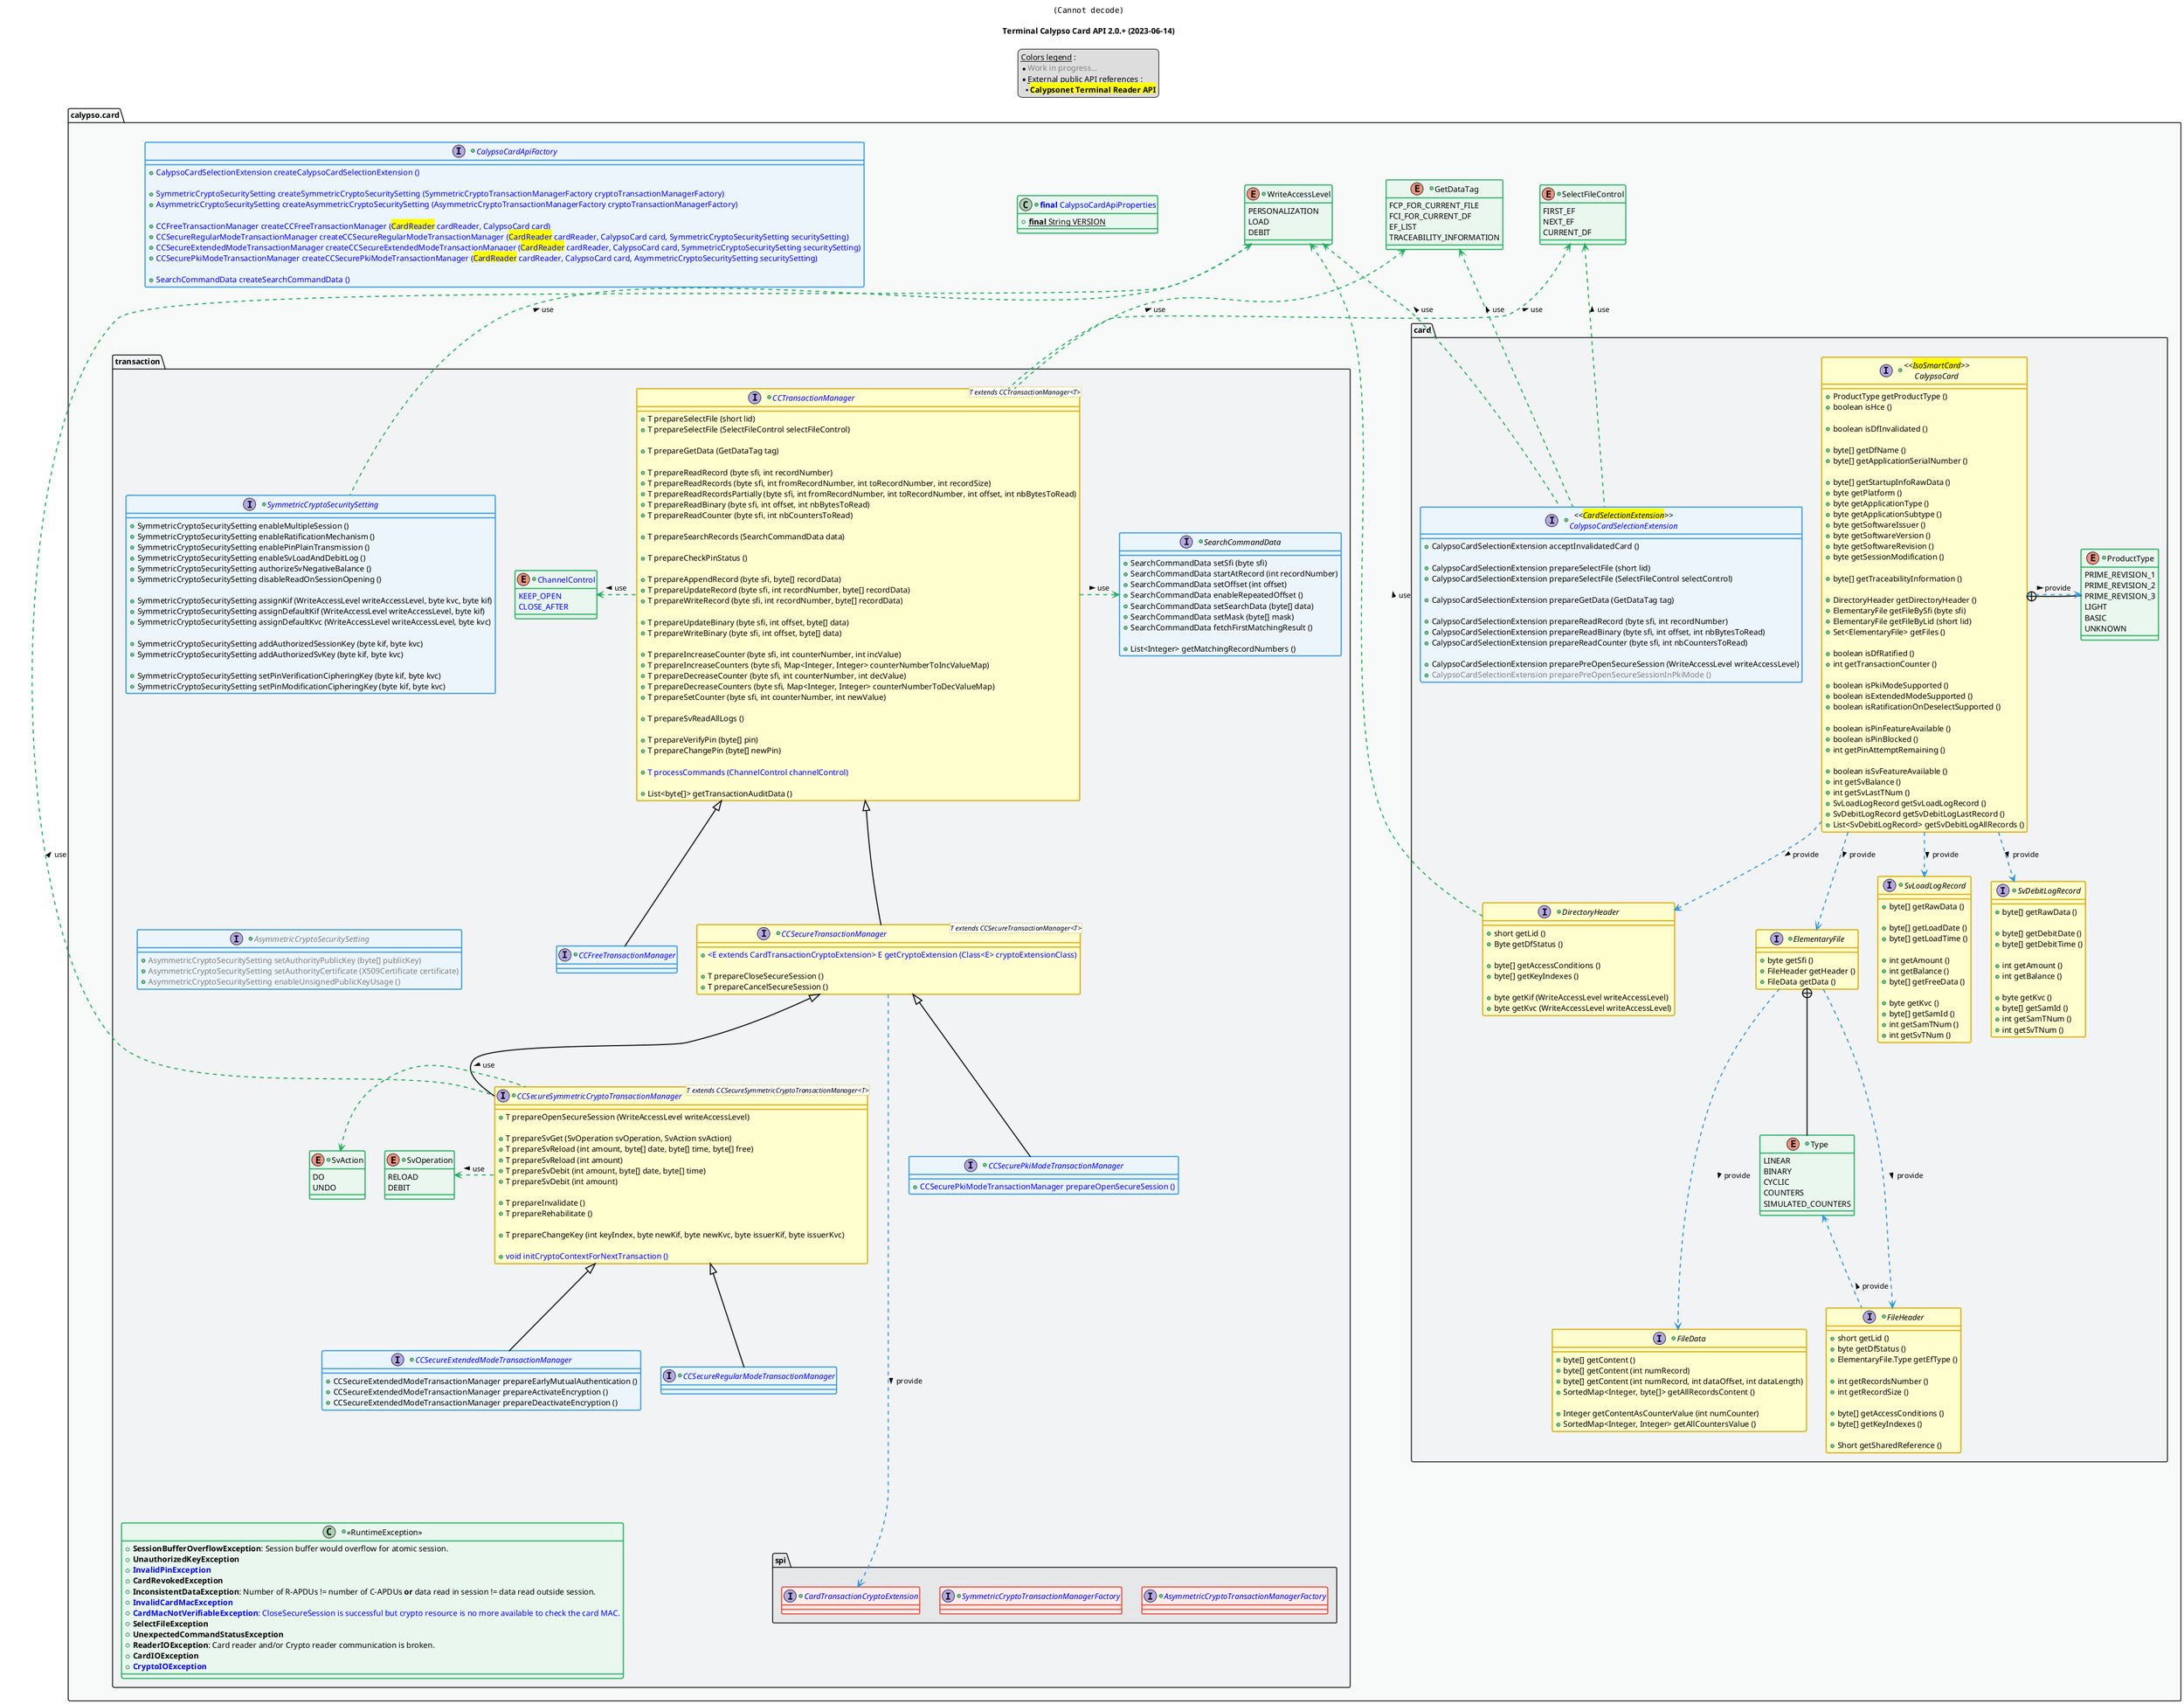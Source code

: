 @startuml
title
    <img:../assets/logo.svg{scale=0.2}>

    Terminal Calypso Card API 2.0.+ (2023-06-14)
end title

' == THEME ==

'Couleurs issues de : https://htmlcolorcodes.com/fr/tableau-de-couleur/tableau-de-couleur-design-plat/
!define C_GREY1 F8F9F9
!define C_GREY2 F2F3F4
!define C_GREY3 E5E7E9
!define C_GREY4 D7DBDD
!define C_GREY5 CACFD2
!define C_GREY6 BDC3C7
!define C_LINK 3498DB
!define C_USE 27AE60
!define C_THROW 2C3E50

' -- Styles that don't work with new version of plantuml --
skinparam stereotypeABorderColor #A9DCDF
skinparam stereotypeIBorderColor #B4A7E5
skinparam stereotypeCBorderColor #ADD1B2
skinparam stereotypeEBorderColor #EB93DF
' -- END --

skinparam ClassBorderThickness 2
skinparam ArrowThickness 2

' Yellow
skinparam ClassBackgroundColor #FEFECE
skinparam ClassBorderColor #D4AC0D
' Red
skinparam ClassBackgroundColor<<red>> #FDEDEC
skinparam ClassBorderColor<<red>> #E74C3C
hide <<red>> stereotype
' Purple
skinparam ClassBackgroundColor<<purple>> #F4ECF7
skinparam ClassBorderColor<<purple>> #8E44AD
hide <<purple>> stereotype
' blue
skinparam ClassBackgroundColor<<blue>> #EBF5FB
skinparam ClassBorderColor<<blue>> #3498DB
hide <<blue>> stereotype
' Green
skinparam ClassBackgroundColor<<green>> #E9F7EF
skinparam ClassBorderColor<<green>> #27AE60
hide <<green>> stereotype
' Grey
skinparam ClassBackgroundColor<<grey>> #EAECEE
skinparam ClassBorderColor<<grey>> #2C3E50
hide <<grey>> stereotype

' == CONTENT ==

legend top
    __Colors legend__ :
    * <color:grey>Work in progress...
    * __External public API references__ :
    ** <back:yellow>**Calypsonet Terminal Reader API**</back>
end legend

package "calypso.card" as calypsoCard {

+class "<color:blue>**final** CalypsoCardApiProperties" as ApiProperties <<green>> {
    +{static} **final** String VERSION
}
+interface "<color:blue>CalypsoCardApiFactory" as CalypsoCardApiFactory <<blue>> {
    +<color:blue>CalypsoCardSelectionExtension createCalypsoCardSelectionExtension ()

    +<color:blue>SymmetricCryptoSecuritySetting createSymmetricCryptoSecuritySetting (SymmetricCryptoTransactionManagerFactory cryptoTransactionManagerFactory)
    +<color:blue>AsymmetricCryptoSecuritySetting createAsymmetricCryptoSecuritySetting (AsymmetricCryptoTransactionManagerFactory cryptoTransactionManagerFactory)

    +<color:blue>CCFreeTransactionManager createCCFreeTransactionManager (<back:yellow>CardReader</back> cardReader, CalypsoCard card)
    +<color:blue>CCSecureRegularModeTransactionManager createCCSecureRegularModeTransactionManager (<back:yellow>CardReader</back> cardReader, CalypsoCard card, SymmetricCryptoSecuritySetting securitySetting)
    +<color:blue>CCSecureExtendedModeTransactionManager createCCSecureExtendedModeTransactionManager (<back:yellow>CardReader</back> cardReader, CalypsoCard card, SymmetricCryptoSecuritySetting securitySetting)
    +<color:blue>CCSecurePkiModeTransactionManager createCCSecurePkiModeTransactionManager (<back:yellow>CardReader</back> cardReader, CalypsoCard card, AsymmetricCryptoSecuritySetting securitySetting)

    +<color:blue>SearchCommandData createSearchCommandData ()
}
+enum WriteAccessLevel <<green>> {
    PERSONALIZATION
    LOAD
    DEBIT
}
+enum SelectFileControl <<green>> {
    FIRST_EF
    NEXT_EF
    CURRENT_DF
}
+enum GetDataTag <<green>> {
    FCP_FOR_CURRENT_FILE
    FCI_FOR_CURRENT_DF
    EF_LIST
    TRACEABILITY_INFORMATION
}
package "card" as card {
    +interface "<<<back:yellow>CardSelectionExtension</back>>>\n<color:blue>CalypsoCardSelectionExtension" as CalypsoCardSelectionExtension <<blue>> {
        +CalypsoCardSelectionExtension acceptInvalidatedCard ()

        +CalypsoCardSelectionExtension prepareSelectFile (short lid)
        +CalypsoCardSelectionExtension prepareSelectFile (SelectFileControl selectControl)

        +CalypsoCardSelectionExtension prepareGetData (GetDataTag tag)

        +CalypsoCardSelectionExtension prepareReadRecord (byte sfi, int recordNumber)
        +CalypsoCardSelectionExtension prepareReadBinary (byte sfi, int offset, int nbBytesToRead)
        +CalypsoCardSelectionExtension prepareReadCounter (byte sfi, int nbCountersToRead)

        +CalypsoCardSelectionExtension preparePreOpenSecureSession (WriteAccessLevel writeAccessLevel)
        +<color:grey>CalypsoCardSelectionExtension preparePreOpenSecureSessionInPkiMode ()
    }
    +interface "<<<back:yellow>IsoSmartCard</back>>>\nCalypsoCard" as CalypsoCard {
        +ProductType getProductType ()
        +boolean isHce ()

        +boolean isDfInvalidated ()

        +byte[] getDfName ()
        +byte[] getApplicationSerialNumber ()

        +byte[] getStartupInfoRawData ()
        +byte getPlatform ()
        +byte getApplicationType ()
        +byte getApplicationSubtype ()
        +byte getSoftwareIssuer ()
        +byte getSoftwareVersion ()
        +byte getSoftwareRevision ()
        +byte getSessionModification ()

        +byte[] getTraceabilityInformation ()

        +DirectoryHeader getDirectoryHeader ()
        +ElementaryFile getFileBySfi (byte sfi)
        +ElementaryFile getFileByLid (short lid)
        +Set<ElementaryFile> getFiles ()

        +boolean isDfRatified ()
        +int getTransactionCounter ()

        +boolean isPkiModeSupported ()
        +boolean isExtendedModeSupported ()
        +boolean isRatificationOnDeselectSupported ()

        +boolean isPinFeatureAvailable ()
        +boolean isPinBlocked ()
        +int getPinAttemptRemaining ()

        +boolean isSvFeatureAvailable ()
        +int getSvBalance ()
        +int getSvLastTNum ()
        +SvLoadLogRecord getSvLoadLogRecord ()
        +SvDebitLogRecord getSvDebitLogLastRecord ()
        +List<SvDebitLogRecord> getSvDebitLogAllRecords ()
    }
    +interface DirectoryHeader {
        +short getLid ()
        +Byte getDfStatus ()

        +byte[] getAccessConditions ()
        +byte[] getKeyIndexes ()

        +byte getKif (WriteAccessLevel writeAccessLevel)
        +byte getKvc (WriteAccessLevel writeAccessLevel)
    }
    +interface ElementaryFile {
        +byte getSfi ()
        +FileHeader getHeader ()
        +FileData getData ()
    }
    +interface FileHeader {
        +short getLid ()
        +byte getDfStatus ()
        +ElementaryFile.Type getEfType ()

        +int getRecordsNumber ()
        +int getRecordSize ()

        +byte[] getAccessConditions ()
        +byte[] getKeyIndexes ()

        +Short getSharedReference ()
    }
    +enum "Type" as FileType <<green>> {
        LINEAR
        BINARY
        CYCLIC
        COUNTERS
        SIMULATED_COUNTERS
    }
    +interface FileData {
        +byte[] getContent ()
        +byte[] getContent (int numRecord)
        +byte[] getContent (int numRecord, int dataOffset, int dataLength)
        +SortedMap<Integer, byte[]> getAllRecordsContent ()

        +Integer getContentAsCounterValue (int numCounter)
        +SortedMap<Integer, Integer> getAllCountersValue ()
    }
    +enum "ProductType" as CardProductType <<green>> {
        PRIME_REVISION_1
        PRIME_REVISION_2
        PRIME_REVISION_3
        LIGHT
        BASIC
        UNKNOWN
    }
    +interface SvLoadLogRecord {
        +byte[] getRawData ()

        +byte[] getLoadDate ()
        +byte[] getLoadTime ()

        +int getAmount ()
        +int getBalance ()
        +byte[] getFreeData ()

        +byte getKvc ()
        +byte[] getSamId ()
        +int getSamTNum ()
        +int getSvTNum ()
    }
    +interface SvDebitLogRecord {
        +byte[] getRawData ()

        +byte[] getDebitDate ()
        +byte[] getDebitTime ()

        +int getAmount ()
        +int getBalance ()

        +byte getKvc ()
        +byte[] getSamId ()
        +int getSamTNum ()
        +int getSvTNum ()
    }
}
package "transaction" as transaction {
    ' Card
    +interface "<color:blue>CCTransactionManager" as CCTransactionManager<T extends CCTransactionManager<T>> {
        +T prepareSelectFile (short lid)
        +T prepareSelectFile (SelectFileControl selectFileControl)

        +T prepareGetData (GetDataTag tag)

        +T prepareReadRecord (byte sfi, int recordNumber)
        +T prepareReadRecords (byte sfi, int fromRecordNumber, int toRecordNumber, int recordSize)
        +T prepareReadRecordsPartially (byte sfi, int fromRecordNumber, int toRecordNumber, int offset, int nbBytesToRead)
        +T prepareReadBinary (byte sfi, int offset, int nbBytesToRead)
        +T prepareReadCounter (byte sfi, int nbCountersToRead)

        +T prepareSearchRecords (SearchCommandData data)

        +T prepareCheckPinStatus ()

        +T prepareAppendRecord (byte sfi, byte[] recordData)
        +T prepareUpdateRecord (byte sfi, int recordNumber, byte[] recordData)
        +T prepareWriteRecord (byte sfi, int recordNumber, byte[] recordData)

        +T prepareUpdateBinary (byte sfi, int offset, byte[] data)
        +T prepareWriteBinary (byte sfi, int offset, byte[] data)

        +T prepareIncreaseCounter (byte sfi, int counterNumber, int incValue)
        +T prepareIncreaseCounters (byte sfi, Map<Integer, Integer> counterNumberToIncValueMap)
        +T prepareDecreaseCounter (byte sfi, int counterNumber, int decValue)
        +T prepareDecreaseCounters (byte sfi, Map<Integer, Integer> counterNumberToDecValueMap)
        +T prepareSetCounter (byte sfi, int counterNumber, int newValue)

        +T prepareSvReadAllLogs ()

        +T prepareVerifyPin (byte[] pin)
        +T prepareChangePin (byte[] newPin)

        +<color:blue>T processCommands (ChannelControl channelControl)

        +List<byte[]> getTransactionAuditData ()
    }
    +enum "<color:blue>ChannelControl" as ChannelControl <<green>> {
        <color:blue>KEEP_OPEN
        <color:blue>CLOSE_AFTER
    }
    +interface "<color:blue>CCFreeTransactionManager" as CCFreeTransactionManager <<blue>> extends CCTransactionManager {
    }
    +interface "<color:blue>CCSecureTransactionManager" as CCSecureTransactionManager<T extends CCSecureTransactionManager<T>> extends CCTransactionManager {
        +<color:blue><E extends CardTransactionCryptoExtension> E getCryptoExtension (Class<E> cryptoExtensionClass)

        +T prepareCloseSecureSession ()
        +T prepareCancelSecureSession ()
    }
    +interface "<color:blue>CCSecureSymmetricCryptoTransactionManager" as CCSecureSymmetricCryptoTransactionManager<T extends CCSecureSymmetricCryptoTransactionManager<T>> extends CCSecureTransactionManager {
        +T prepareOpenSecureSession (WriteAccessLevel writeAccessLevel)

        +T prepareSvGet (SvOperation svOperation, SvAction svAction)
        +T prepareSvReload (int amount, byte[] date, byte[] time, byte[] free)
        +T prepareSvReload (int amount)
        +T prepareSvDebit (int amount, byte[] date, byte[] time)
        +T prepareSvDebit (int amount)

        +T prepareInvalidate ()
        +T prepareRehabilitate ()

        +T prepareChangeKey (int keyIndex, byte newKif, byte newKvc, byte issuerKif, byte issuerKvc)

        +<color:blue>void initCryptoContextForNextTransaction ()
    }
    +interface "<color:blue>CCSecureRegularModeTransactionManager" as CCSecureRegularModeTransactionManager <<blue>> extends CCSecureSymmetricCryptoTransactionManager {
    }
    +interface "<color:blue>CCSecureExtendedModeTransactionManager" as CCSecureExtendedModeTransactionManager <<blue>> extends CCSecureSymmetricCryptoTransactionManager {
        +CCSecureExtendedModeTransactionManager prepareEarlyMutualAuthentication ()
        +CCSecureExtendedModeTransactionManager prepareActivateEncryption ()
        +CCSecureExtendedModeTransactionManager prepareDeactivateEncryption ()
    }
    +interface "<color:blue>CCSecurePkiModeTransactionManager" as CCSecurePkiModeTransactionManager <<blue>> extends CCSecureTransactionManager {
        +<color:blue>CCSecurePkiModeTransactionManager prepareOpenSecureSession ()
    }

    +enum SvOperation <<green>> {
        RELOAD
        DEBIT
    }
    +enum SvAction <<green>> {
        DO
        UNDO
    }
    together {
    +interface "<color:grey>AsymmetricCryptoSecuritySetting" as AsymmetricCryptoSecuritySetting <<blue>> {
        +<color:grey>AsymmetricCryptoSecuritySetting setAuthorityPublicKey (byte[] publicKey)
        +<color:grey>AsymmetricCryptoSecuritySetting setAuthorityCertificate (X509Certificate certificate)
        +<color:grey>AsymmetricCryptoSecuritySetting enableUnsignedPublicKeyUsage ()
    }
    +interface "<color:blue>SymmetricCryptoSecuritySetting" as SymmetricCryptoSecuritySetting <<blue>> {
        +SymmetricCryptoSecuritySetting enableMultipleSession ()
        +SymmetricCryptoSecuritySetting enableRatificationMechanism ()
        +SymmetricCryptoSecuritySetting enablePinPlainTransmission ()
        +SymmetricCryptoSecuritySetting enableSvLoadAndDebitLog ()
        +SymmetricCryptoSecuritySetting authorizeSvNegativeBalance ()
        +SymmetricCryptoSecuritySetting disableReadOnSessionOpening ()

        +SymmetricCryptoSecuritySetting assignKif (WriteAccessLevel writeAccessLevel, byte kvc, byte kif)
        +SymmetricCryptoSecuritySetting assignDefaultKif (WriteAccessLevel writeAccessLevel, byte kif)
        +SymmetricCryptoSecuritySetting assignDefaultKvc (WriteAccessLevel writeAccessLevel, byte kvc)

        +SymmetricCryptoSecuritySetting addAuthorizedSessionKey (byte kif, byte kvc)
        +SymmetricCryptoSecuritySetting addAuthorizedSvKey (byte kif, byte kvc)

        +SymmetricCryptoSecuritySetting setPinVerificationCipheringKey (byte kif, byte kvc)
        +SymmetricCryptoSecuritySetting setPinModificationCipheringKey (byte kif, byte kvc)
    }
    }
    +interface SearchCommandData <<blue>> {
        +SearchCommandData setSfi (byte sfi)
        +SearchCommandData startAtRecord (int recordNumber)
        +SearchCommandData setOffset (int offset)
        +SearchCommandData enableRepeatedOffset ()
        +SearchCommandData setSearchData (byte[] data)
        +SearchCommandData setMask (byte[] mask)
        +SearchCommandData fetchFirstMatchingResult ()

        +List<Integer> getMatchingRecordNumbers ()
    }
    ' Exceptions
    +class "<<RuntimeException>>" as RuntimeException <<green>> {
        +**SessionBufferOverflowException**: Session buffer would overflow for atomic session.
        +**UnauthorizedKeyException**
        +**<color:blue>InvalidPinException**
        +**CardRevokedException**
        +**InconsistentDataException**: Number of R-APDUs != number of C-APDUs **or** data read in session != data read outside session.
        +<color:blue>**InvalidCardMacException**
        +<color:blue>**CardMacNotVerifiableException**: CloseSecureSession is successful but crypto resource is no more available to check the card MAC.
        +**SelectFileException**
        +**UnexpectedCommandStatusException**
        +**ReaderIOException**: Card reader and/or Crypto reader communication is broken.
        +**CardIOException**
        +<color:blue>**CryptoIOException**
    }
    package "spi" as spi {
        +interface "<color:blue>AsymmetricCryptoTransactionManagerFactory" as AsymmetricCryptoTransactionManagerFactory <<red>> {
        }
        +interface "<color:blue>SymmetricCryptoTransactionManagerFactory" as SymmetricCryptoTransactionManagerFactory <<red>> {
        }
        +interface "<color:blue>CardTransactionCryptoExtension" as CardTransactionCryptoExtension <<red>> {
        }
    }
}

}

' Associations

CCTransactionManager .up.> SelectFileControl #C_USE : use >
CCTransactionManager .up.> GetDataTag #C_USE : use >
CCTransactionManager .left.> ChannelControl #C_USE : use >
CCTransactionManager .right.> SearchCommandData #C_USE : use >

CCSecureTransactionManager .....> CardTransactionCryptoExtension #C_LINK : provide >

CCSecureSymmetricCryptoTransactionManager .up.> WriteAccessLevel #C_USE : use >
CCSecureSymmetricCryptoTransactionManager .left.> SvOperation #C_USE : use >
CCSecureSymmetricCryptoTransactionManager .left.> SvAction #C_USE : use >

SymmetricCryptoSecuritySetting .up.> WriteAccessLevel #C_USE : use >

CalypsoCardSelectionExtension .up.> SelectFileControl #C_USE : use >
CalypsoCardSelectionExtension .up.> GetDataTag #C_USE : use >
CalypsoCardSelectionExtension .up.> WriteAccessLevel #C_USE : use >

CalypsoCard ..> DirectoryHeader #C_LINK : provide >
CalypsoCard ..> ElementaryFile #C_LINK : provide >
CalypsoCard +-right- CardProductType
CalypsoCard .right.> CardProductType #C_LINK : provide >
CalypsoCard ..> SvLoadLogRecord #C_LINK : provide >
CalypsoCard ..> SvDebitLogRecord #C_LINK : provide >

DirectoryHeader ..> WriteAccessLevel #C_USE : use >

ElementaryFile +-- FileType
ElementaryFile ...> FileHeader #C_LINK : provide >
ElementaryFile ...> FileData #C_LINK : provide >

FileHeader .up.> FileType #C_LINK : provide >

' == LAYOUT ==

SymmetricCryptoSecuritySetting -[hidden]- AsymmetricCryptoSecuritySetting
AsymmetricCryptoSecuritySetting -[hidden]---- RuntimeException

' == STYLE ==

package calypsoCard #C_GREY1 {}
package calypsoCard.card #C_GREY2 {}
package calypsoCard.transaction #C_GREY2 {}
package calypsoCard.transaction.spi #C_GREY3 {}

@enduml